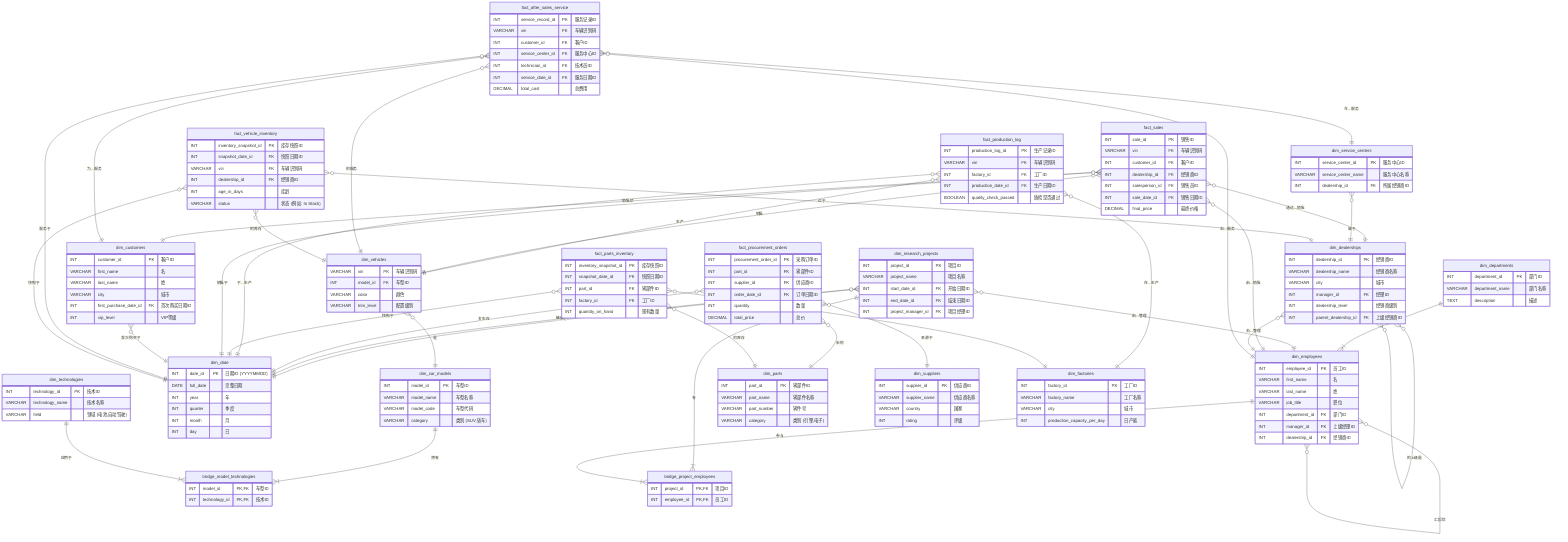 erDiagram
    %% =============================================
    %%  维度表 (Dimension Tables)
    %% =============================================

    dim_departments {
        INT department_id PK "部门ID"
        VARCHAR department_name "部门名称"
        TEXT description "描述"
    }

    dim_employees {
        INT employee_id PK "员工ID"
        VARCHAR first_name "名"
        VARCHAR last_name "姓"
        VARCHAR job_title "职位"
        INT department_id FK "部门ID"
        INT manager_id FK "上级经理ID"
        INT dealership_id FK "经销商ID"
    }

    dim_date {
        INT date_id PK "日期ID (YYYYMMDD)"
        DATE full_date "完整日期"
        INT year "年"
        INT quarter "季度"
        INT month "月"
        INT day "日"
    }

    dim_car_models {
        INT model_id PK "车型ID"
        VARCHAR model_name "车型名称"
        VARCHAR model_code "车型代码"
        VARCHAR category "类别 (SUV,轿车)"
    }

    dim_technologies {
        INT technology_id PK "技术ID"
        VARCHAR technology_name "技术名称"
        VARCHAR field "领域 (电池,自动驾驶)"
    }

    dim_research_projects {
        INT project_id PK "项目ID"
        VARCHAR project_name "项目名称"
        INT start_date_id FK "开始日期ID"
        INT end_date_id FK "结束日期ID"
        INT project_manager_id FK "项目经理ID"
    }

    dim_parts {
        INT part_id PK "零部件ID"
        VARCHAR part_name "零部件名称"
        VARCHAR part_number "零件号"
        VARCHAR category "类别 (引擎,电子)"
    }

    dim_suppliers {
        INT supplier_id PK "供应商ID"
        VARCHAR supplier_name "供应商名称"
        VARCHAR country "国家"
        INT rating "评级"
    }

    dim_factories {
        INT factory_id PK "工厂ID"
        VARCHAR factory_name "工厂名称"
        VARCHAR city "城市"
        INT production_capacity_per_day "日产能"
    }

    dim_vehicles {
        VARCHAR vin PK "车辆识别码"
        INT model_id FK "车型ID"
        VARCHAR color "颜色"
        VARCHAR trim_level "配置级别"
    }

    dim_dealerships {
        INT dealership_id PK "经销商ID"
        VARCHAR dealership_name "经销商名称"
        VARCHAR city "城市"
        INT manager_id FK "经理ID"
        INT dealership_level "经销商级别"
        INT parent_dealership_id FK "上级经销商ID"
    }

    dim_customers {
        INT customer_id PK "客户ID"
        VARCHAR first_name "名"
        VARCHAR last_name "姓"
        VARCHAR city "城市"
        INT first_purchase_date_id FK "首次购买日期ID"
        INT vip_level "VIP等级"
    }

    dim_service_centers {
        INT service_center_id PK "服务中心ID"
        VARCHAR service_center_name "服务中心名称"
        INT dealership_id FK "所属经销商ID"
    }

    %% =============================================
    %%  关联表 (Bridge Tables)
    %% =============================================

    bridge_model_technologies {
        INT model_id PK,FK "车型ID"
        INT technology_id PK,FK "技术ID"
    }

    bridge_project_employees {
        INT project_id PK,FK "项目ID"
        INT employee_id PK,FK "员工ID"
    }

    %% =============================================
    %%  事实表 (Fact Tables)
    %% =============================================

    fact_procurement_orders {
        INT procurement_order_id PK "采购订单ID"
        INT part_id FK "零部件ID"
        INT supplier_id FK "供应商ID"
        INT order_date_id FK "订单日期ID"
        INT quantity "数量"
        DECIMAL total_price "总价"
    }

    fact_production_log {
        INT production_log_id PK "生产记录ID"
        VARCHAR vin FK "车辆识别码"
        INT factory_id FK "工厂ID"
        INT production_date_id FK "生产日期ID"
        BOOLEAN quality_check_passed "质检是否通过"
    }

    fact_parts_inventory {
        INT inventory_snapshot_id PK "库存快照ID"
        INT snapshot_date_id FK "快照日期ID"
        INT part_id FK "零部件ID"
        INT factory_id FK "工厂ID"
        INT quantity_on_hand "现有数量"
    }

    fact_sales {
        INT sale_id PK "销售ID"
        VARCHAR vin FK "车辆识别码"
        INT customer_id FK "客户ID"
        INT dealership_id FK "经销商ID"
        INT salesperson_id FK "销售员ID"
        INT sale_date_id FK "销售日期ID"
        DECIMAL final_price "最终价格"
    }

    fact_after_sales_service {
        INT service_record_id PK "服务记录ID"
        VARCHAR vin FK "车辆识别码"
        INT customer_id FK "客户ID"
        INT service_center_id FK "服务中心ID"
        INT technician_id FK "技术员ID"
        INT service_date_id FK "服务日期ID"
        DECIMAL total_cost "总费用"
    }

    fact_vehicle_inventory {
        INT inventory_snapshot_id PK "库存快照ID"
        INT snapshot_date_id FK "快照日期ID"
        VARCHAR vin FK "车辆识别码"
        INT dealership_id FK "经销商ID"
        INT age_in_days "库龄"
        VARCHAR status "状态 (例如: In Stock)"
    }

    %% =============================================
    %%  关系定义 (Relationships)
    %% =============================================

    dim_departments ||--|{ dim_employees : "包含"
    dim_employees }o--o{ dim_employees : "汇报给"
    dim_research_projects }o--|| dim_date : "开始于"
    dim_research_projects }o--|| dim_date : "结束于"
    dim_research_projects }o--|| dim_employees : "由...管理"
    dim_car_models ||--|{ bridge_model_technologies : "拥有"
    dim_technologies ||--|{ bridge_model_technologies : "应用于"
    dim_research_projects ||--|{ bridge_project_employees : "有"
    dim_employees ||--|{ bridge_project_employees : "参与"
    fact_procurement_orders }o--|| dim_parts : "采购"
    fact_procurement_orders }o--|| dim_suppliers : "来源于"
    fact_procurement_orders }o--|| dim_date : "发生在"
    dim_vehicles }o--|| dim_car_models : "是"
    fact_production_log }o--|| dim_vehicles : "生产"
    fact_production_log }o--|| dim_factories : "在...生产"
    fact_production_log }o--|| dim_date : "于...生产"
    fact_parts_inventory }o--|| dim_parts : "的库存"
    fact_parts_inventory }o--|| dim_factories : "位于"
    fact_parts_inventory }o--|| dim_date : "快照于"
    fact_sales }o--|| dim_vehicles : "销售"
    fact_sales }o--|| dim_customers : "销售给"
    fact_sales }o--|| dim_dealerships : "通过...销售"
    fact_sales }o--|| dim_employees : "由...销售"
    fact_sales }o--|| dim_date : "销售于"
    dim_dealerships }o--|| dim_employees : "由...管理"
    dim_dealerships }o--o{ dim_dealerships : "的上级是"
    dim_customers }o--|| dim_date : "首次购买于"
    dim_service_centers }o--|| dim_dealerships : "属于"
    fact_after_sales_service }o--|| dim_vehicles : "的服务"
    fact_after_sales_service }o--|| dim_customers : "为...服务"
    fact_after_sales_service }o--|| dim_service_centers : "在...服务"
    fact_after_sales_service }o--|| dim_employees : "由...服务"
    fact_after_sales_service }o--|| dim_date : "服务于"
    fact_vehicle_inventory }o--|| dim_date : "快照于"
    fact_vehicle_inventory }o--|| dim_vehicles : "的库存"
    fact_vehicle_inventory }o--|| dim_dealerships : "位于"